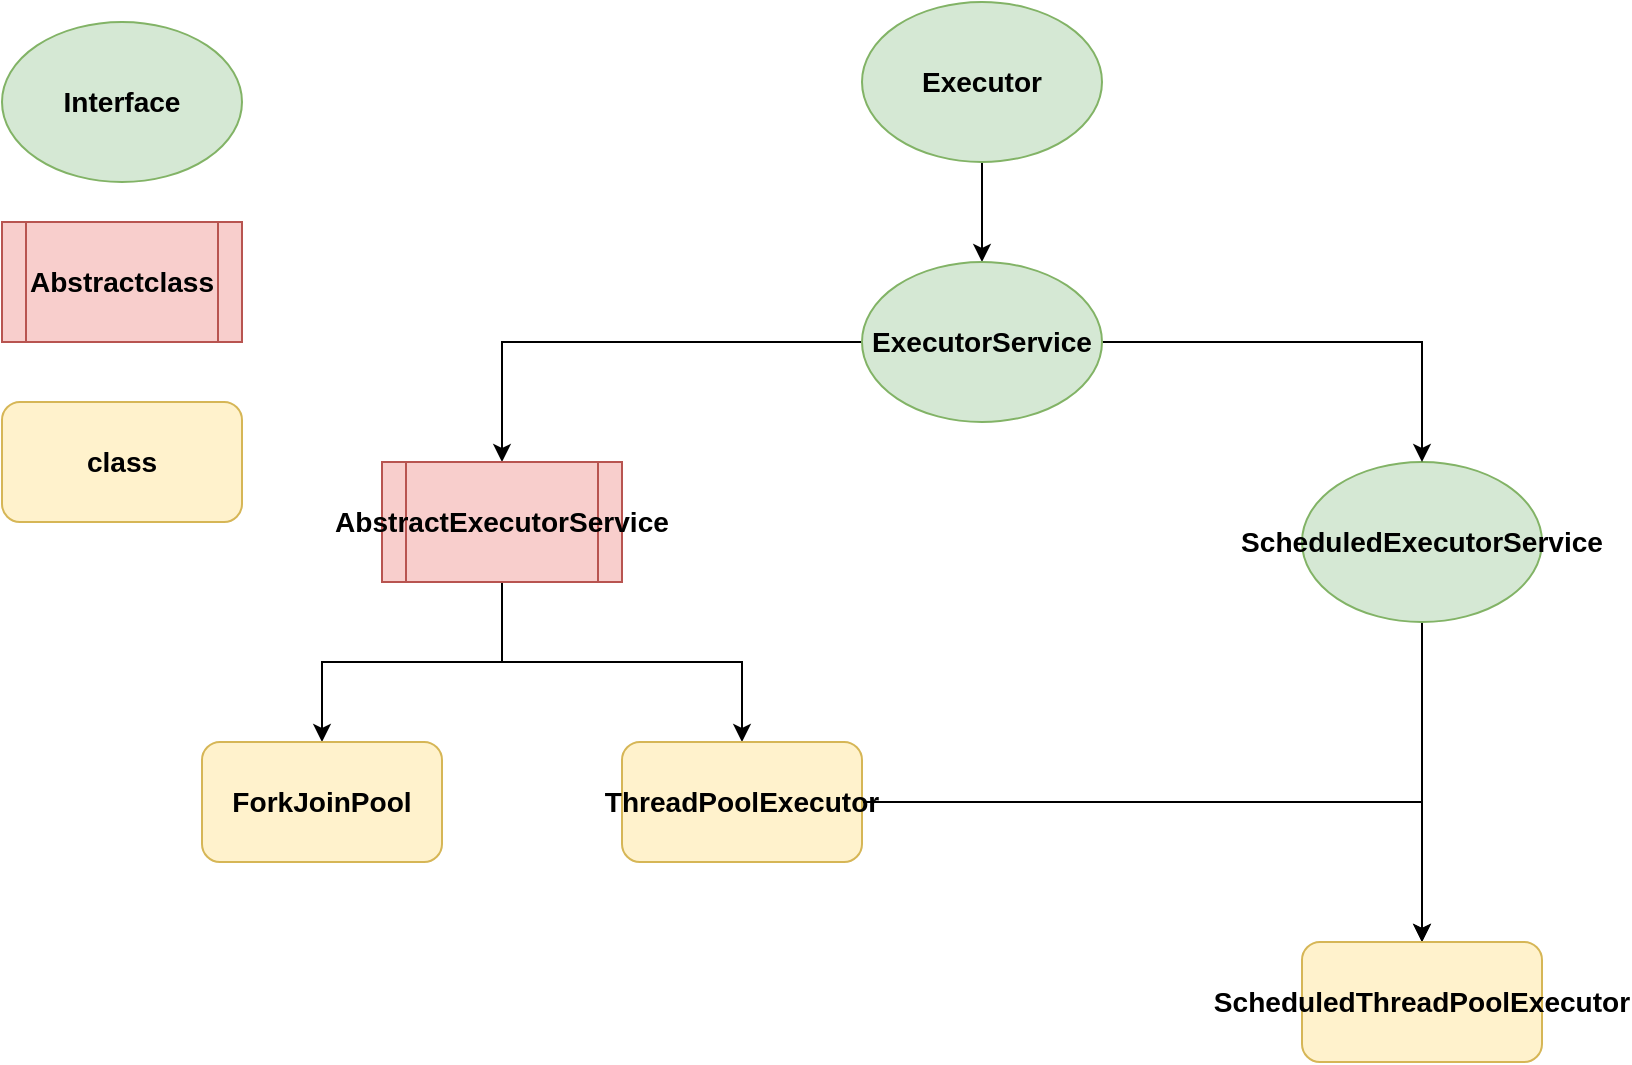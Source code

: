 <mxfile version="12.2.3" type="github" pages="1"><diagram name="Page-1" id="e7e014a7-5840-1c2e-5031-d8a46d1fe8dd"><mxGraphModel dx="1002" dy="608" grid="1" gridSize="10" guides="1" tooltips="1" connect="1" arrows="1" fold="1" page="1" pageScale="1" pageWidth="1169" pageHeight="826" background="#ffffff" math="0" shadow="0"><root><mxCell id="0"/><mxCell id="1" parent="0"/><mxCell id="M0AseTGaRkUQjOun5FLw-41" value="&lt;h3&gt;class&lt;/h3&gt;" style="rounded=1;whiteSpace=wrap;html=1;fillColor=#fff2cc;strokeColor=#d6b656;" parent="1" vertex="1"><mxGeometry y="200" width="120" height="60" as="geometry"/></mxCell><mxCell id="M0AseTGaRkUQjOun5FLw-42" value="&lt;h3&gt;Interface&lt;/h3&gt;" style="ellipse;whiteSpace=wrap;html=1;fillColor=#d5e8d4;strokeColor=#82b366;" parent="1" vertex="1"><mxGeometry y="10" width="120" height="80" as="geometry"/></mxCell><mxCell id="M0AseTGaRkUQjOun5FLw-43" value="&lt;h3&gt;Abstractclass&lt;/h3&gt;" style="shape=process;whiteSpace=wrap;html=1;backgroundOutline=1;fillColor=#f8cecc;strokeColor=#b85450;" parent="1" vertex="1"><mxGeometry y="110" width="120" height="60" as="geometry"/></mxCell><mxCell id="Casfi25Kdr__r3AqSSbf-7" value="" style="edgeStyle=orthogonalEdgeStyle;rounded=0;orthogonalLoop=1;jettySize=auto;html=1;" edge="1" parent="1" source="Casfi25Kdr__r3AqSSbf-1" target="Casfi25Kdr__r3AqSSbf-6"><mxGeometry relative="1" as="geometry"/></mxCell><mxCell id="Casfi25Kdr__r3AqSSbf-1" value="&lt;h3&gt;Executor&lt;/h3&gt;" style="ellipse;whiteSpace=wrap;html=1;fillColor=#d5e8d4;strokeColor=#82b366;" vertex="1" parent="1"><mxGeometry x="430" width="120" height="80" as="geometry"/></mxCell><mxCell id="Casfi25Kdr__r3AqSSbf-14" style="edgeStyle=orthogonalEdgeStyle;rounded=0;orthogonalLoop=1;jettySize=auto;html=1;entryX=0.5;entryY=0;entryDx=0;entryDy=0;" edge="1" parent="1" source="Casfi25Kdr__r3AqSSbf-8" target="Casfi25Kdr__r3AqSSbf-12"><mxGeometry relative="1" as="geometry"/></mxCell><mxCell id="Casfi25Kdr__r3AqSSbf-8" value="&lt;h3&gt;ScheduledExecutorService&lt;/h3&gt;" style="ellipse;whiteSpace=wrap;html=1;fillColor=#d5e8d4;strokeColor=#82b366;" vertex="1" parent="1"><mxGeometry x="650" y="230" width="120" height="80" as="geometry"/></mxCell><mxCell id="Casfi25Kdr__r3AqSSbf-10" style="edgeStyle=orthogonalEdgeStyle;rounded=0;orthogonalLoop=1;jettySize=auto;html=1;" edge="1" parent="1" source="Casfi25Kdr__r3AqSSbf-6" target="Casfi25Kdr__r3AqSSbf-2"><mxGeometry relative="1" as="geometry"/></mxCell><mxCell id="Casfi25Kdr__r3AqSSbf-18" style="edgeStyle=orthogonalEdgeStyle;rounded=0;orthogonalLoop=1;jettySize=auto;html=1;entryX=0.5;entryY=0;entryDx=0;entryDy=0;" edge="1" parent="1" source="Casfi25Kdr__r3AqSSbf-6" target="Casfi25Kdr__r3AqSSbf-8"><mxGeometry relative="1" as="geometry"/></mxCell><mxCell id="Casfi25Kdr__r3AqSSbf-6" value="&lt;h3&gt;ExecutorService&lt;/h3&gt;" style="ellipse;whiteSpace=wrap;html=1;fillColor=#d5e8d4;strokeColor=#82b366;" vertex="1" parent="1"><mxGeometry x="430" y="130" width="120" height="80" as="geometry"/></mxCell><mxCell id="Casfi25Kdr__r3AqSSbf-11" style="edgeStyle=orthogonalEdgeStyle;rounded=0;orthogonalLoop=1;jettySize=auto;html=1;" edge="1" parent="1" source="Casfi25Kdr__r3AqSSbf-2" target="Casfi25Kdr__r3AqSSbf-5"><mxGeometry relative="1" as="geometry"/></mxCell><mxCell id="Casfi25Kdr__r3AqSSbf-17" style="edgeStyle=orthogonalEdgeStyle;rounded=0;orthogonalLoop=1;jettySize=auto;html=1;entryX=0.5;entryY=0;entryDx=0;entryDy=0;" edge="1" parent="1" source="Casfi25Kdr__r3AqSSbf-2" target="Casfi25Kdr__r3AqSSbf-16"><mxGeometry relative="1" as="geometry"/></mxCell><mxCell id="Casfi25Kdr__r3AqSSbf-2" value="&lt;h3&gt;AbstractExecutorService&lt;/h3&gt;" style="shape=process;whiteSpace=wrap;html=1;backgroundOutline=1;fillColor=#f8cecc;strokeColor=#b85450;" vertex="1" parent="1"><mxGeometry x="190" y="230" width="120" height="60" as="geometry"/></mxCell><mxCell id="Casfi25Kdr__r3AqSSbf-13" value="" style="edgeStyle=orthogonalEdgeStyle;rounded=0;orthogonalLoop=1;jettySize=auto;html=1;" edge="1" parent="1" source="Casfi25Kdr__r3AqSSbf-5" target="Casfi25Kdr__r3AqSSbf-12"><mxGeometry relative="1" as="geometry"/></mxCell><mxCell id="Casfi25Kdr__r3AqSSbf-5" value="&lt;h3&gt;ThreadPoolExecutor&lt;/h3&gt;" style="rounded=1;whiteSpace=wrap;html=1;fillColor=#fff2cc;strokeColor=#d6b656;" vertex="1" parent="1"><mxGeometry x="310" y="370" width="120" height="60" as="geometry"/></mxCell><mxCell id="Casfi25Kdr__r3AqSSbf-12" value="&lt;h3&gt;ScheduledThreadPoolExecutor&lt;/h3&gt;" style="rounded=1;whiteSpace=wrap;html=1;fillColor=#fff2cc;strokeColor=#d6b656;" vertex="1" parent="1"><mxGeometry x="650" y="470" width="120" height="60" as="geometry"/></mxCell><mxCell id="Casfi25Kdr__r3AqSSbf-16" value="&lt;h3&gt;ForkJoinPool&lt;/h3&gt;" style="rounded=1;whiteSpace=wrap;html=1;fillColor=#fff2cc;strokeColor=#d6b656;" vertex="1" parent="1"><mxGeometry x="100" y="370" width="120" height="60" as="geometry"/></mxCell></root></mxGraphModel></diagram></mxfile>